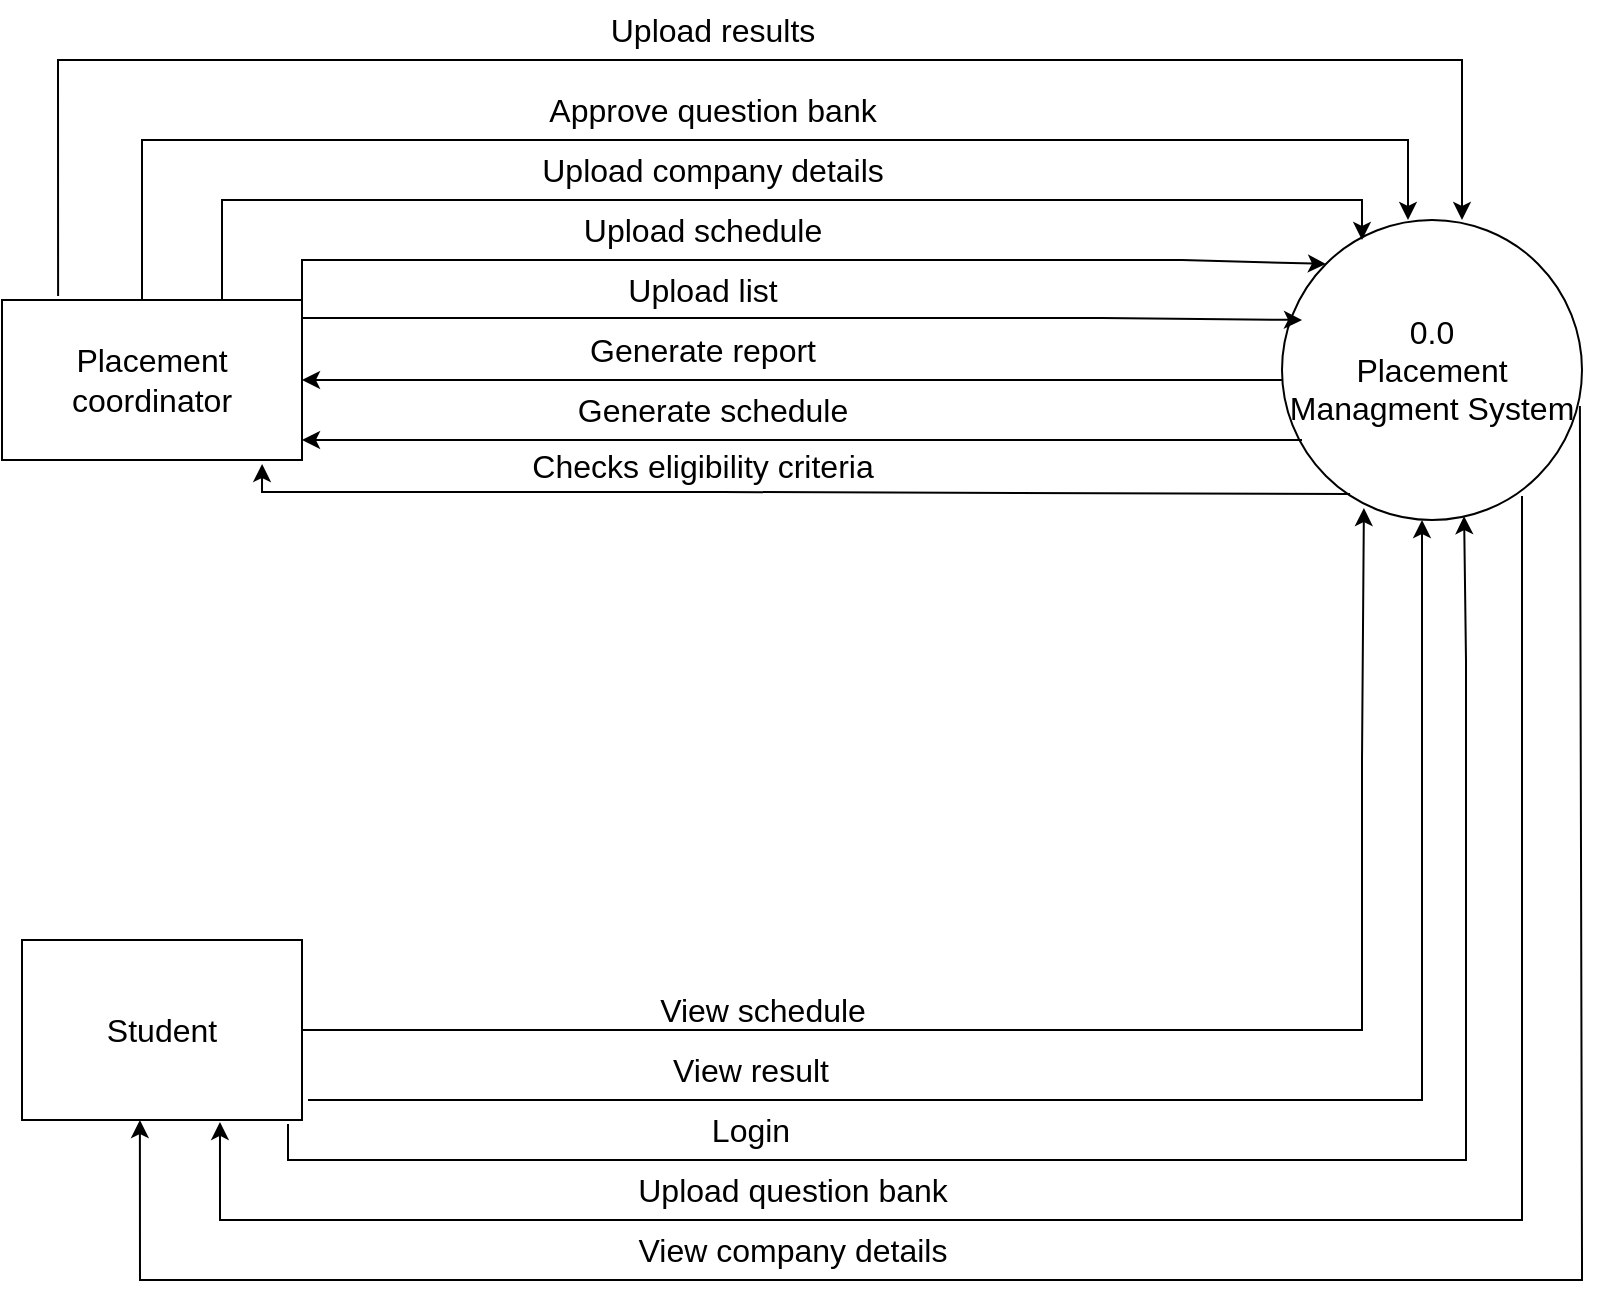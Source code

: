 <mxfile version="24.5.4" type="device">
  <diagram name="Page-1" id="HkpDXwnQlSgIey2hkaTk">
    <mxGraphModel dx="1318" dy="1724" grid="1" gridSize="10" guides="1" tooltips="1" connect="1" arrows="1" fold="1" page="1" pageScale="1" pageWidth="827" pageHeight="1169" math="0" shadow="0">
      <root>
        <mxCell id="0" />
        <mxCell id="1" parent="0" />
        <mxCell id="UZP56nt51odomZRpYaf9-1" value="&lt;font style=&quot;font-size: 16px;&quot;&gt;Placement coordinator&lt;/font&gt;" style="rounded=0;whiteSpace=wrap;html=1;" vertex="1" parent="1">
          <mxGeometry x="10" y="80" width="150" height="80" as="geometry" />
        </mxCell>
        <mxCell id="UZP56nt51odomZRpYaf9-2" value="&lt;font style=&quot;font-size: 16px;&quot;&gt;0.0&lt;/font&gt;&lt;div&gt;&lt;font size=&quot;3&quot;&gt;Placement Managment System&lt;/font&gt;&lt;/div&gt;" style="ellipse;whiteSpace=wrap;html=1;aspect=fixed;" vertex="1" parent="1">
          <mxGeometry x="650" y="40" width="150" height="150" as="geometry" />
        </mxCell>
        <mxCell id="UZP56nt51odomZRpYaf9-3" value="&lt;font size=&quot;3&quot;&gt;Student&lt;/font&gt;" style="rounded=0;whiteSpace=wrap;html=1;" vertex="1" parent="1">
          <mxGeometry x="20" y="400" width="140" height="90" as="geometry" />
        </mxCell>
        <mxCell id="UZP56nt51odomZRpYaf9-8" value="" style="endArrow=classic;html=1;rounded=0;entryX=0.607;entryY=0.987;entryDx=0;entryDy=0;entryPerimeter=0;exitX=0.95;exitY=1.022;exitDx=0;exitDy=0;exitPerimeter=0;" edge="1" parent="1" source="UZP56nt51odomZRpYaf9-3" target="UZP56nt51odomZRpYaf9-2">
          <mxGeometry width="50" height="50" relative="1" as="geometry">
            <mxPoint x="140" y="510" as="sourcePoint" />
            <mxPoint x="730" y="200" as="targetPoint" />
            <Array as="points">
              <mxPoint x="153" y="510" />
              <mxPoint x="260" y="510" />
              <mxPoint x="370" y="510" />
              <mxPoint x="560" y="510" />
              <mxPoint x="742" y="510" />
              <mxPoint x="742" y="400" />
              <mxPoint x="742" y="320" />
              <mxPoint x="742" y="260" />
            </Array>
          </mxGeometry>
        </mxCell>
        <mxCell id="UZP56nt51odomZRpYaf9-10" value="" style="endArrow=classic;html=1;rounded=0;exitX=0.8;exitY=0.92;exitDx=0;exitDy=0;exitPerimeter=0;entryX=0.707;entryY=1.011;entryDx=0;entryDy=0;entryPerimeter=0;" edge="1" parent="1" source="UZP56nt51odomZRpYaf9-2" target="UZP56nt51odomZRpYaf9-3">
          <mxGeometry width="50" height="50" relative="1" as="geometry">
            <mxPoint x="750" y="170" as="sourcePoint" />
            <mxPoint x="160" y="470" as="targetPoint" />
            <Array as="points">
              <mxPoint x="770" y="340" />
              <mxPoint x="770" y="440" />
              <mxPoint x="770" y="520" />
              <mxPoint x="770" y="540" />
              <mxPoint x="700" y="540" />
              <mxPoint x="580" y="540" />
              <mxPoint x="490" y="540" />
              <mxPoint x="290" y="540" />
              <mxPoint x="119" y="540" />
            </Array>
          </mxGeometry>
        </mxCell>
        <mxCell id="UZP56nt51odomZRpYaf9-12" value="" style="endArrow=classic;html=1;rounded=0;" edge="1" parent="1">
          <mxGeometry width="50" height="50" relative="1" as="geometry">
            <mxPoint x="80" y="80" as="sourcePoint" />
            <mxPoint x="713" y="40" as="targetPoint" />
            <Array as="points">
              <mxPoint x="80" />
              <mxPoint x="400" />
              <mxPoint x="570" />
              <mxPoint x="713" />
            </Array>
          </mxGeometry>
        </mxCell>
        <mxCell id="UZP56nt51odomZRpYaf9-13" value="" style="endArrow=classic;html=1;rounded=0;entryX=0;entryY=0;entryDx=0;entryDy=0;exitX=1;exitY=0;exitDx=0;exitDy=0;" edge="1" parent="1" source="UZP56nt51odomZRpYaf9-1" target="UZP56nt51odomZRpYaf9-2">
          <mxGeometry width="50" height="50" relative="1" as="geometry">
            <mxPoint x="140" y="81" as="sourcePoint" />
            <mxPoint x="715" y="51" as="targetPoint" />
            <Array as="points">
              <mxPoint x="160" y="60" />
              <mxPoint x="210" y="60" />
              <mxPoint x="330" y="60" />
              <mxPoint x="510" y="60" />
              <mxPoint x="600" y="60" />
            </Array>
          </mxGeometry>
        </mxCell>
        <mxCell id="UZP56nt51odomZRpYaf9-14" value="" style="endArrow=classic;html=1;rounded=0;exitX=0.993;exitY=0.62;exitDx=0;exitDy=0;exitPerimeter=0;entryX=0.421;entryY=1;entryDx=0;entryDy=0;entryPerimeter=0;" edge="1" parent="1" source="UZP56nt51odomZRpYaf9-2" target="UZP56nt51odomZRpYaf9-3">
          <mxGeometry width="50" height="50" relative="1" as="geometry">
            <mxPoint x="750" y="180" as="sourcePoint" />
            <mxPoint x="77" y="493" as="targetPoint" />
            <Array as="points">
              <mxPoint x="800" y="560" />
              <mxPoint x="800" y="570" />
              <mxPoint x="620" y="570" />
              <mxPoint x="440" y="570" />
              <mxPoint x="240" y="570" />
              <mxPoint x="79" y="570" />
            </Array>
          </mxGeometry>
        </mxCell>
        <mxCell id="UZP56nt51odomZRpYaf9-15" value="" style="endArrow=classic;html=1;rounded=0;exitX=1;exitY=0.5;exitDx=0;exitDy=0;entryX=0.273;entryY=0.96;entryDx=0;entryDy=0;entryPerimeter=0;" edge="1" parent="1" source="UZP56nt51odomZRpYaf9-3" target="UZP56nt51odomZRpYaf9-2">
          <mxGeometry width="50" height="50" relative="1" as="geometry">
            <mxPoint x="173" y="449" as="sourcePoint" />
            <mxPoint x="650" y="250" as="targetPoint" />
            <Array as="points">
              <mxPoint x="310" y="445" />
              <mxPoint x="470" y="445" />
              <mxPoint x="650" y="445" />
              <mxPoint x="690" y="445" />
              <mxPoint x="690" y="423" />
              <mxPoint x="690" y="310" />
            </Array>
          </mxGeometry>
        </mxCell>
        <mxCell id="UZP56nt51odomZRpYaf9-26" value="" style="endArrow=classic;html=1;rounded=0;" edge="1" parent="1">
          <mxGeometry width="50" height="50" relative="1" as="geometry">
            <mxPoint x="160" y="89" as="sourcePoint" />
            <mxPoint x="660" y="90" as="targetPoint" />
            <Array as="points">
              <mxPoint x="300" y="89" />
              <mxPoint x="440" y="89" />
              <mxPoint x="500" y="89" />
              <mxPoint x="560" y="89" />
            </Array>
          </mxGeometry>
        </mxCell>
        <mxCell id="UZP56nt51odomZRpYaf9-27" value="" style="endArrow=classic;html=1;rounded=0;entryX=1;entryY=0.5;entryDx=0;entryDy=0;" edge="1" parent="1" target="UZP56nt51odomZRpYaf9-1">
          <mxGeometry width="50" height="50" relative="1" as="geometry">
            <mxPoint x="650" y="120" as="sourcePoint" />
            <mxPoint x="160" y="119" as="targetPoint" />
            <Array as="points">
              <mxPoint x="570" y="120" />
              <mxPoint x="470" y="120" />
              <mxPoint x="380" y="120" />
              <mxPoint x="280" y="120" />
            </Array>
          </mxGeometry>
        </mxCell>
        <mxCell id="UZP56nt51odomZRpYaf9-28" value="" style="endArrow=classic;html=1;rounded=0;entryX=1;entryY=0.875;entryDx=0;entryDy=0;entryPerimeter=0;" edge="1" parent="1" target="UZP56nt51odomZRpYaf9-1">
          <mxGeometry width="50" height="50" relative="1" as="geometry">
            <mxPoint x="660" y="150" as="sourcePoint" />
            <mxPoint x="173" y="131" as="targetPoint" />
            <Array as="points">
              <mxPoint x="610" y="150" />
              <mxPoint x="550" y="150" />
              <mxPoint x="410" y="150" />
              <mxPoint x="290" y="150" />
            </Array>
          </mxGeometry>
        </mxCell>
        <mxCell id="UZP56nt51odomZRpYaf9-30" value="" style="endArrow=classic;html=1;rounded=0;" edge="1" parent="1">
          <mxGeometry width="50" height="50" relative="1" as="geometry">
            <mxPoint x="163" y="480" as="sourcePoint" />
            <mxPoint x="720" y="190" as="targetPoint" />
            <Array as="points">
              <mxPoint x="300" y="480" />
              <mxPoint x="520" y="480" />
              <mxPoint x="720" y="480" />
              <mxPoint x="720" y="460" />
              <mxPoint x="720" y="440" />
              <mxPoint x="720" y="340" />
              <mxPoint x="720" y="270" />
            </Array>
          </mxGeometry>
        </mxCell>
        <mxCell id="UZP56nt51odomZRpYaf9-32" value="" style="endArrow=classic;html=1;rounded=0;" edge="1" parent="1">
          <mxGeometry width="50" height="50" relative="1" as="geometry">
            <mxPoint x="120" y="80" as="sourcePoint" />
            <mxPoint x="690" y="50" as="targetPoint" />
            <Array as="points">
              <mxPoint x="120" y="30" />
              <mxPoint x="280" y="30" />
              <mxPoint x="460" y="30" />
              <mxPoint x="590" y="30" />
              <mxPoint x="690" y="30" />
            </Array>
          </mxGeometry>
        </mxCell>
        <mxCell id="UZP56nt51odomZRpYaf9-33" value="" style="endArrow=classic;html=1;rounded=0;entryX=0.6;entryY=0;entryDx=0;entryDy=0;entryPerimeter=0;exitX=0.187;exitY=-0.025;exitDx=0;exitDy=0;exitPerimeter=0;" edge="1" parent="1" source="UZP56nt51odomZRpYaf9-1" target="UZP56nt51odomZRpYaf9-2">
          <mxGeometry width="50" height="50" relative="1" as="geometry">
            <mxPoint x="100" y="100" as="sourcePoint" />
            <mxPoint x="733" y="61" as="targetPoint" />
            <Array as="points">
              <mxPoint x="38" y="-40" />
              <mxPoint x="410" y="-40" />
              <mxPoint x="580" y="-40" />
              <mxPoint x="740" y="-40" />
              <mxPoint x="740" y="20" />
            </Array>
          </mxGeometry>
        </mxCell>
        <mxCell id="UZP56nt51odomZRpYaf9-34" value="&lt;font style=&quot;font-size: 16px;&quot;&gt;Upload results&lt;/font&gt;" style="text;html=1;align=center;verticalAlign=middle;resizable=0;points=[];autosize=1;strokeColor=none;fillColor=none;" vertex="1" parent="1">
          <mxGeometry x="300" y="-70" width="130" height="30" as="geometry" />
        </mxCell>
        <mxCell id="UZP56nt51odomZRpYaf9-35" value="&lt;font style=&quot;font-size: 16px;&quot;&gt;Approve question bank&lt;/font&gt;" style="text;html=1;align=center;verticalAlign=middle;resizable=0;points=[];autosize=1;strokeColor=none;fillColor=none;" vertex="1" parent="1">
          <mxGeometry x="270" y="-30" width="190" height="30" as="geometry" />
        </mxCell>
        <mxCell id="UZP56nt51odomZRpYaf9-37" value="&lt;span style=&quot;font-size: 16px;&quot;&gt;Upload company details&lt;/span&gt;" style="text;html=1;align=center;verticalAlign=middle;resizable=0;points=[];autosize=1;strokeColor=none;fillColor=none;" vertex="1" parent="1">
          <mxGeometry x="270" width="190" height="30" as="geometry" />
        </mxCell>
        <mxCell id="UZP56nt51odomZRpYaf9-46" value="&lt;font style=&quot;font-size: 16px;&quot;&gt;Upload schedule&lt;/font&gt;" style="text;html=1;align=center;verticalAlign=middle;resizable=0;points=[];autosize=1;strokeColor=none;fillColor=none;" vertex="1" parent="1">
          <mxGeometry x="290" y="30" width="140" height="30" as="geometry" />
        </mxCell>
        <mxCell id="UZP56nt51odomZRpYaf9-47" value="&lt;font style=&quot;font-size: 16px;&quot;&gt;Upload list&lt;/font&gt;" style="text;html=1;align=center;verticalAlign=middle;resizable=0;points=[];autosize=1;strokeColor=none;fillColor=none;" vertex="1" parent="1">
          <mxGeometry x="310" y="60" width="100" height="30" as="geometry" />
        </mxCell>
        <mxCell id="UZP56nt51odomZRpYaf9-48" value="&lt;font style=&quot;font-size: 16px;&quot;&gt;Generate report&lt;/font&gt;" style="text;html=1;align=center;verticalAlign=middle;resizable=0;points=[];autosize=1;strokeColor=none;fillColor=none;" vertex="1" parent="1">
          <mxGeometry x="290" y="90" width="140" height="30" as="geometry" />
        </mxCell>
        <mxCell id="UZP56nt51odomZRpYaf9-49" value="&lt;font style=&quot;font-size: 16px;&quot;&gt;Generate schedule&lt;/font&gt;" style="text;html=1;align=center;verticalAlign=middle;resizable=0;points=[];autosize=1;strokeColor=none;fillColor=none;" vertex="1" parent="1">
          <mxGeometry x="285" y="120" width="160" height="30" as="geometry" />
        </mxCell>
        <mxCell id="UZP56nt51odomZRpYaf9-50" value="" style="endArrow=classic;html=1;rounded=0;entryX=0.867;entryY=1.025;entryDx=0;entryDy=0;entryPerimeter=0;exitX=0.227;exitY=0.913;exitDx=0;exitDy=0;exitPerimeter=0;" edge="1" parent="1" source="UZP56nt51odomZRpYaf9-2" target="UZP56nt51odomZRpYaf9-1">
          <mxGeometry width="50" height="50" relative="1" as="geometry">
            <mxPoint x="670" y="176" as="sourcePoint" />
            <mxPoint x="150" y="162" as="targetPoint" />
            <Array as="points">
              <mxPoint x="370" y="176" />
              <mxPoint x="140" y="176" />
            </Array>
          </mxGeometry>
        </mxCell>
        <mxCell id="UZP56nt51odomZRpYaf9-51" value="&lt;font style=&quot;font-size: 16px;&quot;&gt;Checks eligibility criteria&lt;/font&gt;" style="text;html=1;align=center;verticalAlign=middle;resizable=0;points=[];autosize=1;strokeColor=none;fillColor=none;" vertex="1" parent="1">
          <mxGeometry x="265" y="148" width="190" height="30" as="geometry" />
        </mxCell>
        <mxCell id="UZP56nt51odomZRpYaf9-52" value="&lt;font style=&quot;font-size: 16px;&quot;&gt;View company details&lt;/font&gt;" style="text;html=1;align=center;verticalAlign=middle;resizable=0;points=[];autosize=1;strokeColor=none;fillColor=none;" vertex="1" parent="1">
          <mxGeometry x="315" y="540" width="180" height="30" as="geometry" />
        </mxCell>
        <mxCell id="UZP56nt51odomZRpYaf9-53" value="&lt;font style=&quot;font-size: 16px;&quot;&gt;Upload question bank&lt;/font&gt;" style="text;html=1;align=center;verticalAlign=middle;resizable=0;points=[];autosize=1;strokeColor=none;fillColor=none;" vertex="1" parent="1">
          <mxGeometry x="315" y="510" width="180" height="30" as="geometry" />
        </mxCell>
        <mxCell id="UZP56nt51odomZRpYaf9-54" value="&lt;font style=&quot;font-size: 16px;&quot;&gt;Login&lt;/font&gt;" style="text;html=1;align=center;verticalAlign=middle;resizable=0;points=[];autosize=1;strokeColor=none;fillColor=none;" vertex="1" parent="1">
          <mxGeometry x="354" y="480" width="60" height="30" as="geometry" />
        </mxCell>
        <mxCell id="UZP56nt51odomZRpYaf9-55" value="&lt;font style=&quot;font-size: 16px;&quot;&gt;View result&lt;/font&gt;" style="text;html=1;align=center;verticalAlign=middle;resizable=0;points=[];autosize=1;strokeColor=none;fillColor=none;" vertex="1" parent="1">
          <mxGeometry x="334" y="450" width="100" height="30" as="geometry" />
        </mxCell>
        <mxCell id="UZP56nt51odomZRpYaf9-56" value="&lt;font style=&quot;font-size: 16px;&quot;&gt;View schedule&lt;/font&gt;" style="text;html=1;align=center;verticalAlign=middle;resizable=0;points=[];autosize=1;strokeColor=none;fillColor=none;" vertex="1" parent="1">
          <mxGeometry x="325" y="420" width="130" height="30" as="geometry" />
        </mxCell>
      </root>
    </mxGraphModel>
  </diagram>
</mxfile>
